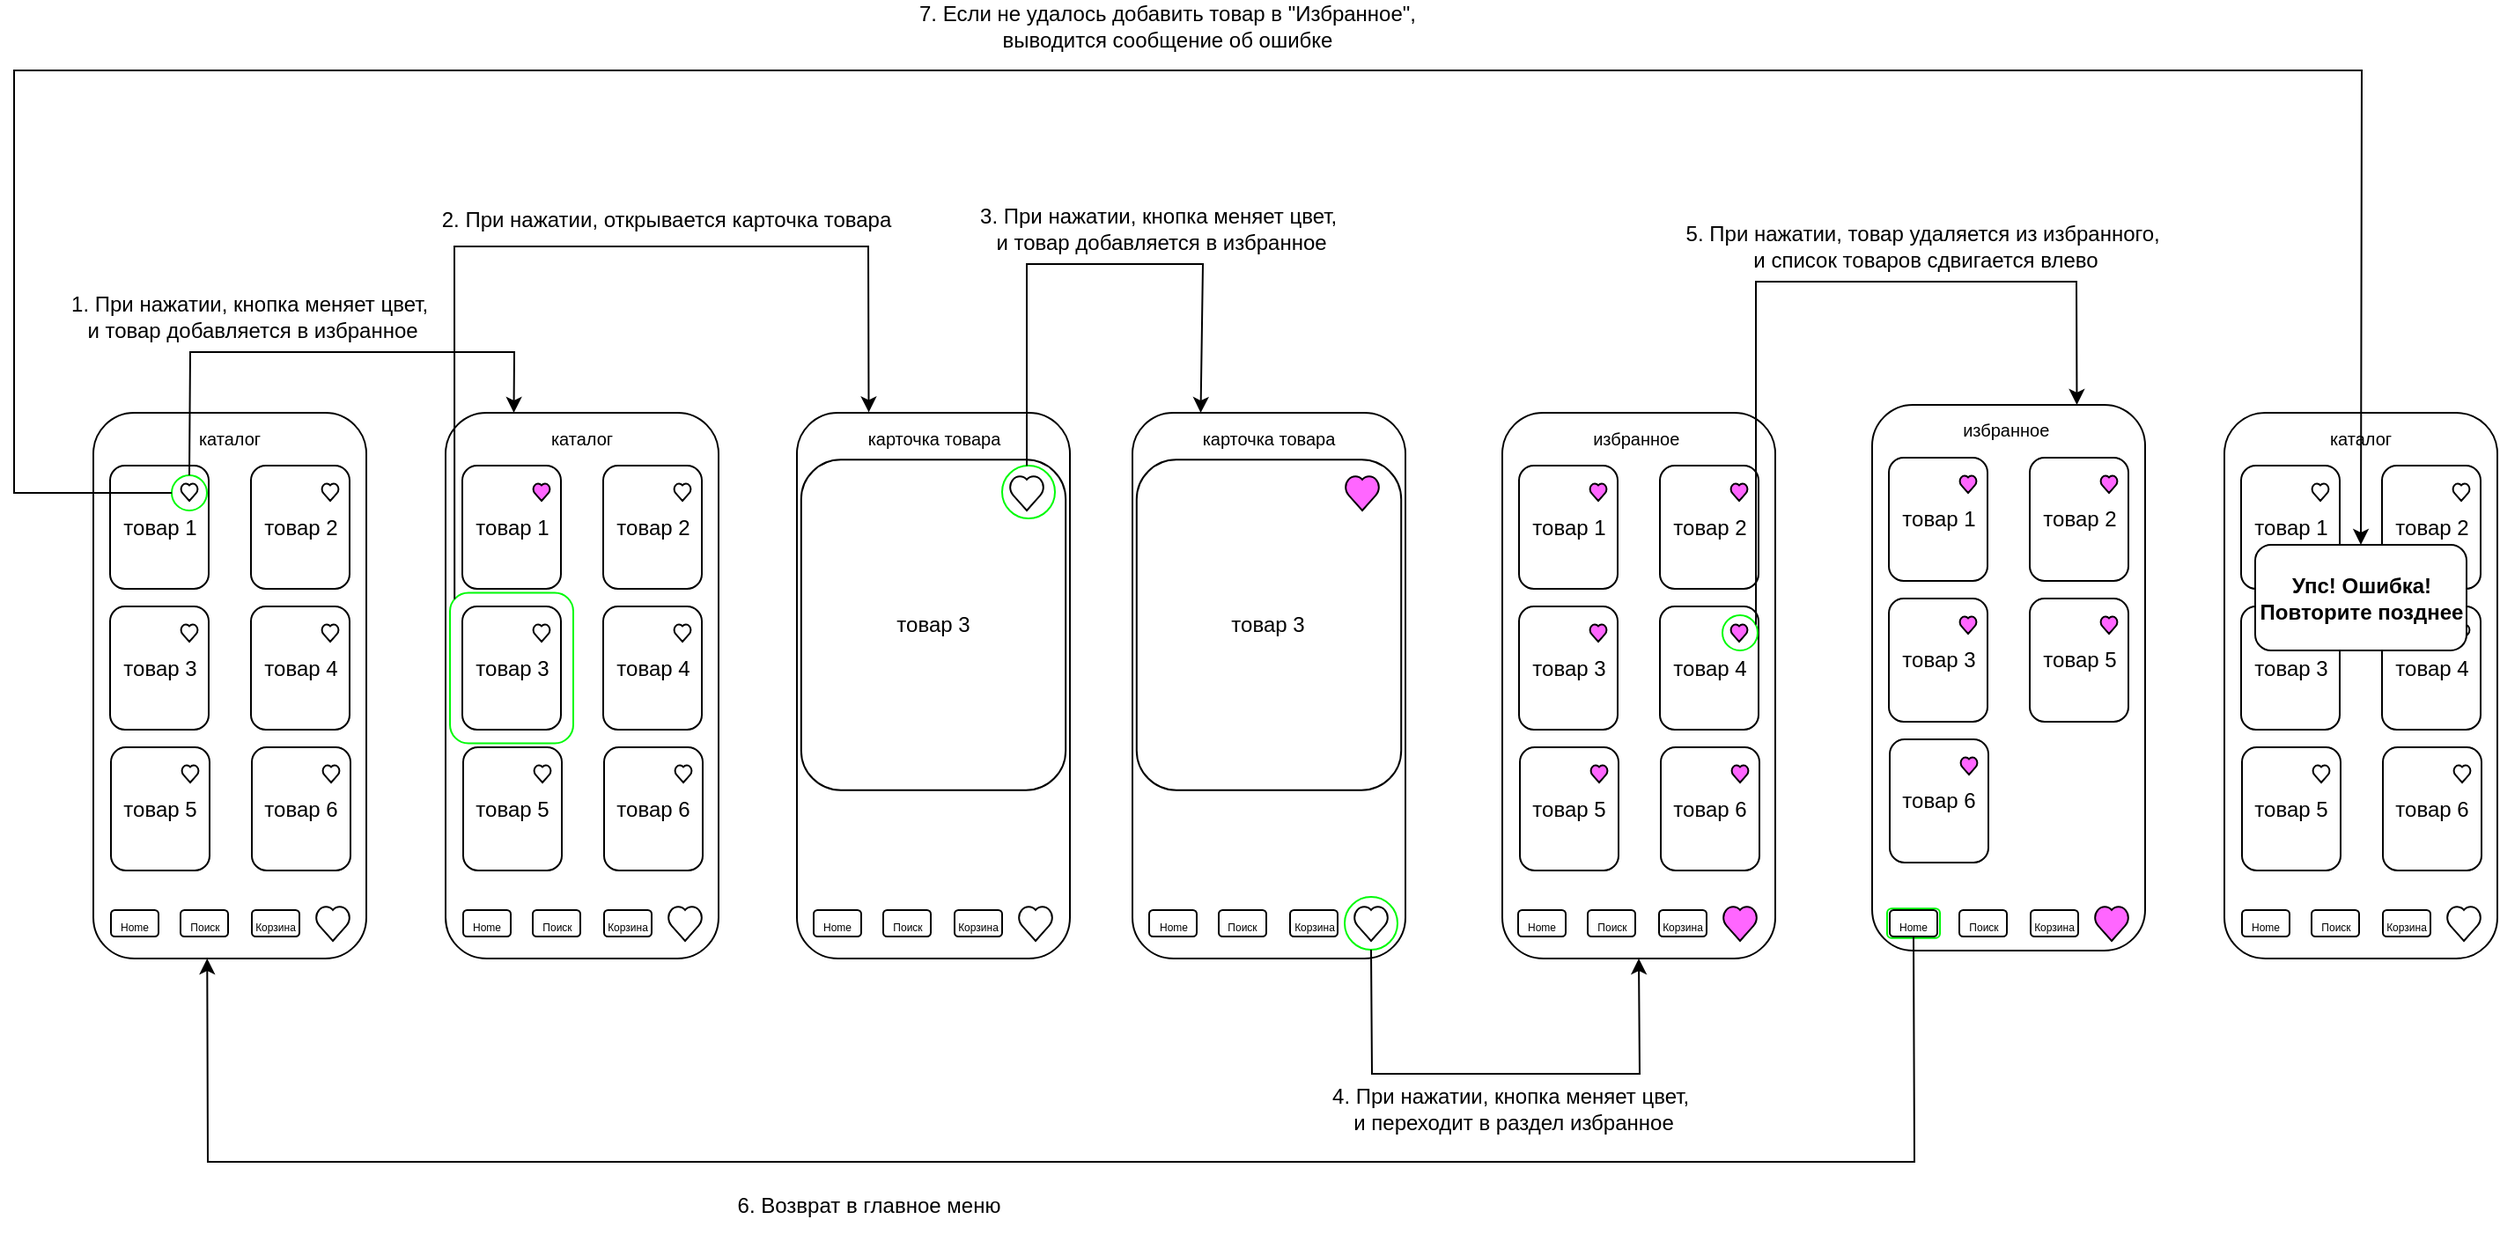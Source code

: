 <mxfile version="24.8.3">
  <diagram id="9sQmnJu0lc5YC46oBtRC" name="bsa21_2">
    <mxGraphModel dx="1655" dy="905" grid="1" gridSize="10" guides="1" tooltips="1" connect="1" arrows="1" fold="1" page="1" pageScale="1" pageWidth="1654" pageHeight="1169" math="0" shadow="0">
      <root>
        <mxCell id="0" />
        <mxCell id="1" parent="0" />
        <mxCell id="m1XFAZKYXhFZ4w68f1Fo-2" value="&lt;font style=&quot;font-size: 10px;&quot;&gt;каталог&lt;/font&gt;" style="rounded=1;whiteSpace=wrap;html=1;verticalAlign=top;" parent="1" vertex="1">
          <mxGeometry x="85" y="364.5" width="155" height="310" as="geometry" />
        </mxCell>
        <mxCell id="snO9IdEiVwamC3HxAGcw-32" value="товар 1" style="rounded=1;whiteSpace=wrap;html=1;" parent="1" vertex="1">
          <mxGeometry x="94.5" y="394.5" width="56" height="70" as="geometry" />
        </mxCell>
        <mxCell id="tuDCf-i1AgGtZpwe7FlV-100" value="" style="ellipse;whiteSpace=wrap;html=1;aspect=fixed;strokeWidth=1;strokeColor=#00FA08;" parent="1" vertex="1">
          <mxGeometry x="129.5" y="400" width="20" height="20" as="geometry" />
        </mxCell>
        <mxCell id="snO9IdEiVwamC3HxAGcw-91" value="&lt;span style=&quot;font-size: 10px;&quot;&gt;избранное&amp;nbsp;&lt;/span&gt;" style="rounded=1;whiteSpace=wrap;html=1;verticalAlign=top;" parent="1" vertex="1">
          <mxGeometry x="1095" y="360" width="155" height="310" as="geometry" />
        </mxCell>
        <mxCell id="tuDCf-i1AgGtZpwe7FlV-94" value="" style="rounded=1;whiteSpace=wrap;html=1;strokeColor=#00FA08;" parent="1" vertex="1">
          <mxGeometry x="1103.5" y="646.13" width="30" height="16.75" as="geometry" />
        </mxCell>
        <mxCell id="tuDCf-i1AgGtZpwe7FlV-66" value="&lt;span style=&quot;font-size: 10px;&quot;&gt;карточка товара&lt;/span&gt;" style="rounded=1;whiteSpace=wrap;html=1;verticalAlign=top;" parent="1" vertex="1">
          <mxGeometry x="675" y="364.5" width="155" height="310" as="geometry" />
        </mxCell>
        <mxCell id="tuDCf-i1AgGtZpwe7FlV-82" value="" style="ellipse;whiteSpace=wrap;html=1;aspect=fixed;strokeWidth=1;strokeColor=#00FA08;" parent="1" vertex="1">
          <mxGeometry x="795.5" y="639.5" width="30" height="30" as="geometry" />
        </mxCell>
        <mxCell id="tuDCf-i1AgGtZpwe7FlV-35" value="&lt;span style=&quot;font-size: 10px;&quot;&gt;карточка товара&lt;/span&gt;" style="rounded=1;whiteSpace=wrap;html=1;verticalAlign=top;" parent="1" vertex="1">
          <mxGeometry x="484.5" y="364.5" width="155" height="310" as="geometry" />
        </mxCell>
        <mxCell id="tuDCf-i1AgGtZpwe7FlV-64" value="товар 3" style="rounded=1;whiteSpace=wrap;html=1;" parent="1" vertex="1">
          <mxGeometry x="486.9" y="391.13" width="150.2" height="187.75" as="geometry" />
        </mxCell>
        <mxCell id="tuDCf-i1AgGtZpwe7FlV-81" value="" style="ellipse;whiteSpace=wrap;html=1;aspect=fixed;strokeWidth=1;strokeColor=#00FA08;" parent="1" vertex="1">
          <mxGeometry x="601" y="394.5" width="30" height="30" as="geometry" />
        </mxCell>
        <mxCell id="snO9IdEiVwamC3HxAGcw-37" value="&lt;font style=&quot;font-size: 10px;&quot;&gt;каталог&lt;/font&gt;" style="rounded=1;whiteSpace=wrap;html=1;verticalAlign=top;" parent="1" vertex="1">
          <mxGeometry x="285" y="364.5" width="155" height="310" as="geometry" />
        </mxCell>
        <mxCell id="tuDCf-i1AgGtZpwe7FlV-63" value="" style="rounded=1;whiteSpace=wrap;html=1;strokeColor=#00fa08;" parent="1" vertex="1">
          <mxGeometry x="287.5" y="466.75" width="70" height="85.5" as="geometry" />
        </mxCell>
        <mxCell id="snO9IdEiVwamC3HxAGcw-59" value="&lt;span style=&quot;font-size: 10px;&quot;&gt;избранное&amp;nbsp;&lt;/span&gt;" style="rounded=1;whiteSpace=wrap;html=1;verticalAlign=top;" parent="1" vertex="1">
          <mxGeometry x="885" y="364.5" width="155" height="310" as="geometry" />
        </mxCell>
        <mxCell id="snO9IdEiVwamC3HxAGcw-60" value="товар 4" style="rounded=1;whiteSpace=wrap;html=1;" parent="1" vertex="1">
          <mxGeometry x="974.5" y="474.5" width="56" height="70" as="geometry" />
        </mxCell>
        <mxCell id="snO9IdEiVwamC3HxAGcw-108" value="" style="ellipse;whiteSpace=wrap;html=1;aspect=fixed;strokeWidth=1;strokeColor=#00FA08;" parent="1" vertex="1">
          <mxGeometry x="1010" y="479.5" width="20" height="20" as="geometry" />
        </mxCell>
        <mxCell id="snO9IdEiVwamC3HxAGcw-29" value="товар 4" style="rounded=1;whiteSpace=wrap;html=1;" parent="1" vertex="1">
          <mxGeometry x="174.5" y="474.5" width="56" height="70" as="geometry" />
        </mxCell>
        <mxCell id="snO9IdEiVwamC3HxAGcw-18" value="" style="verticalLabelPosition=bottom;verticalAlign=top;html=1;shape=mxgraph.basic.heart" parent="1" vertex="1">
          <mxGeometry x="211" y="644.5" width="20" height="20" as="geometry" />
        </mxCell>
        <mxCell id="snO9IdEiVwamC3HxAGcw-24" value="товар 5" style="rounded=1;whiteSpace=wrap;html=1;" parent="1" vertex="1">
          <mxGeometry x="95" y="554.5" width="56" height="70" as="geometry" />
        </mxCell>
        <mxCell id="snO9IdEiVwamC3HxAGcw-25" value="товар 6" style="rounded=1;whiteSpace=wrap;html=1;" parent="1" vertex="1">
          <mxGeometry x="175" y="554.5" width="56" height="70" as="geometry" />
        </mxCell>
        <mxCell id="snO9IdEiVwamC3HxAGcw-26" value="" style="verticalLabelPosition=bottom;verticalAlign=top;html=1;shape=mxgraph.basic.heart" parent="1" vertex="1">
          <mxGeometry x="215" y="564.5" width="10" height="10" as="geometry" />
        </mxCell>
        <mxCell id="snO9IdEiVwamC3HxAGcw-27" value="" style="verticalLabelPosition=bottom;verticalAlign=top;html=1;shape=mxgraph.basic.heart" parent="1" vertex="1">
          <mxGeometry x="135" y="564.5" width="10" height="10" as="geometry" />
        </mxCell>
        <mxCell id="snO9IdEiVwamC3HxAGcw-28" value="товар 3" style="rounded=1;whiteSpace=wrap;html=1;" parent="1" vertex="1">
          <mxGeometry x="94.5" y="474.5" width="56" height="70" as="geometry" />
        </mxCell>
        <mxCell id="snO9IdEiVwamC3HxAGcw-30" value="" style="verticalLabelPosition=bottom;verticalAlign=top;html=1;shape=mxgraph.basic.heart" parent="1" vertex="1">
          <mxGeometry x="214.5" y="484.5" width="10" height="10" as="geometry" />
        </mxCell>
        <mxCell id="snO9IdEiVwamC3HxAGcw-31" value="" style="verticalLabelPosition=bottom;verticalAlign=top;html=1;shape=mxgraph.basic.heart" parent="1" vertex="1">
          <mxGeometry x="134.5" y="484.5" width="10" height="10" as="geometry" />
        </mxCell>
        <mxCell id="snO9IdEiVwamC3HxAGcw-33" value="товар 2" style="rounded=1;whiteSpace=wrap;html=1;" parent="1" vertex="1">
          <mxGeometry x="174.5" y="394.5" width="56" height="70" as="geometry" />
        </mxCell>
        <mxCell id="snO9IdEiVwamC3HxAGcw-34" value="" style="verticalLabelPosition=bottom;verticalAlign=top;html=1;shape=mxgraph.basic.heart" parent="1" vertex="1">
          <mxGeometry x="214.5" y="404.5" width="10" height="10" as="geometry" />
        </mxCell>
        <mxCell id="snO9IdEiVwamC3HxAGcw-35" value="" style="verticalLabelPosition=bottom;verticalAlign=top;html=1;shape=mxgraph.basic.heart" parent="1" vertex="1">
          <mxGeometry x="134.5" y="404.5" width="10" height="10" as="geometry" />
        </mxCell>
        <mxCell id="snO9IdEiVwamC3HxAGcw-38" value="" style="verticalLabelPosition=bottom;verticalAlign=top;html=1;shape=mxgraph.basic.heart" parent="1" vertex="1">
          <mxGeometry x="605" y="400" width="20" height="20" as="geometry" />
        </mxCell>
        <mxCell id="snO9IdEiVwamC3HxAGcw-39" value="товар 5" style="rounded=1;whiteSpace=wrap;html=1;" parent="1" vertex="1">
          <mxGeometry x="295" y="554.5" width="56" height="70" as="geometry" />
        </mxCell>
        <mxCell id="snO9IdEiVwamC3HxAGcw-40" value="товар 6" style="rounded=1;whiteSpace=wrap;html=1;" parent="1" vertex="1">
          <mxGeometry x="375" y="554.5" width="56" height="70" as="geometry" />
        </mxCell>
        <mxCell id="snO9IdEiVwamC3HxAGcw-41" value="" style="verticalLabelPosition=bottom;verticalAlign=top;html=1;shape=mxgraph.basic.heart" parent="1" vertex="1">
          <mxGeometry x="415" y="564.5" width="10" height="10" as="geometry" />
        </mxCell>
        <mxCell id="snO9IdEiVwamC3HxAGcw-42" value="" style="verticalLabelPosition=bottom;verticalAlign=top;html=1;shape=mxgraph.basic.heart" parent="1" vertex="1">
          <mxGeometry x="335" y="564.5" width="10" height="10" as="geometry" />
        </mxCell>
        <mxCell id="snO9IdEiVwamC3HxAGcw-43" value="товар 3" style="rounded=1;whiteSpace=wrap;html=1;" parent="1" vertex="1">
          <mxGeometry x="294.5" y="474.5" width="56" height="70" as="geometry" />
        </mxCell>
        <mxCell id="snO9IdEiVwamC3HxAGcw-44" value="товар 4" style="rounded=1;whiteSpace=wrap;html=1;" parent="1" vertex="1">
          <mxGeometry x="374.5" y="474.5" width="56" height="70" as="geometry" />
        </mxCell>
        <mxCell id="snO9IdEiVwamC3HxAGcw-45" value="" style="verticalLabelPosition=bottom;verticalAlign=top;html=1;shape=mxgraph.basic.heart;strokeColor=#000000;fillColor=#FFFFFF;" parent="1" vertex="1">
          <mxGeometry x="414.5" y="484.5" width="10" height="10" as="geometry" />
        </mxCell>
        <mxCell id="snO9IdEiVwamC3HxAGcw-46" value="" style="verticalLabelPosition=bottom;verticalAlign=top;html=1;shape=mxgraph.basic.heart" parent="1" vertex="1">
          <mxGeometry x="334.5" y="484.5" width="10" height="10" as="geometry" />
        </mxCell>
        <mxCell id="snO9IdEiVwamC3HxAGcw-47" value="товар 1" style="rounded=1;whiteSpace=wrap;html=1;" parent="1" vertex="1">
          <mxGeometry x="294.5" y="394.5" width="56" height="70" as="geometry" />
        </mxCell>
        <mxCell id="snO9IdEiVwamC3HxAGcw-48" value="товар 2" style="rounded=1;whiteSpace=wrap;html=1;" parent="1" vertex="1">
          <mxGeometry x="374.5" y="394.5" width="56" height="70" as="geometry" />
        </mxCell>
        <mxCell id="snO9IdEiVwamC3HxAGcw-49" value="" style="verticalLabelPosition=bottom;verticalAlign=top;html=1;shape=mxgraph.basic.heart" parent="1" vertex="1">
          <mxGeometry x="414.5" y="404.5" width="10" height="10" as="geometry" />
        </mxCell>
        <mxCell id="snO9IdEiVwamC3HxAGcw-50" value="" style="verticalLabelPosition=bottom;verticalAlign=top;html=1;shape=mxgraph.basic.heart;fillColor=#FF66FF;" parent="1" vertex="1">
          <mxGeometry x="334.5" y="404.5" width="10" height="10" as="geometry" />
        </mxCell>
        <mxCell id="snO9IdEiVwamC3HxAGcw-63" value="товар 5" style="rounded=1;whiteSpace=wrap;html=1;" parent="1" vertex="1">
          <mxGeometry x="895" y="554.5" width="56" height="70" as="geometry" />
        </mxCell>
        <mxCell id="snO9IdEiVwamC3HxAGcw-64" value="товар 6" style="rounded=1;whiteSpace=wrap;html=1;" parent="1" vertex="1">
          <mxGeometry x="975" y="554.5" width="56" height="70" as="geometry" />
        </mxCell>
        <mxCell id="snO9IdEiVwamC3HxAGcw-65" value="" style="verticalLabelPosition=bottom;verticalAlign=top;html=1;shape=mxgraph.basic.heart;fillColor=#FF66FF;" parent="1" vertex="1">
          <mxGeometry x="1015" y="564.5" width="10" height="10" as="geometry" />
        </mxCell>
        <mxCell id="snO9IdEiVwamC3HxAGcw-66" value="" style="verticalLabelPosition=bottom;verticalAlign=top;html=1;shape=mxgraph.basic.heart;fillColor=#FF66FF;" parent="1" vertex="1">
          <mxGeometry x="935" y="564.5" width="10" height="10" as="geometry" />
        </mxCell>
        <mxCell id="snO9IdEiVwamC3HxAGcw-67" value="товар 3" style="rounded=1;whiteSpace=wrap;html=1;" parent="1" vertex="1">
          <mxGeometry x="894.5" y="474.5" width="56" height="70" as="geometry" />
        </mxCell>
        <mxCell id="snO9IdEiVwamC3HxAGcw-68" value="" style="verticalLabelPosition=bottom;verticalAlign=top;html=1;shape=mxgraph.basic.heart;fillColor=#FF66FF;" parent="1" vertex="1">
          <mxGeometry x="1014.5" y="484.5" width="10" height="10" as="geometry" />
        </mxCell>
        <mxCell id="snO9IdEiVwamC3HxAGcw-69" value="" style="verticalLabelPosition=bottom;verticalAlign=top;html=1;shape=mxgraph.basic.heart;strokeColor=#000000;fillColor=#FF66FF;" parent="1" vertex="1">
          <mxGeometry x="934.5" y="484.5" width="10" height="10" as="geometry" />
        </mxCell>
        <mxCell id="snO9IdEiVwamC3HxAGcw-70" value="товар 1" style="rounded=1;whiteSpace=wrap;html=1;" parent="1" vertex="1">
          <mxGeometry x="894.5" y="394.5" width="56" height="70" as="geometry" />
        </mxCell>
        <mxCell id="snO9IdEiVwamC3HxAGcw-71" value="товар 2" style="rounded=1;whiteSpace=wrap;html=1;" parent="1" vertex="1">
          <mxGeometry x="974.5" y="394.5" width="56" height="70" as="geometry" />
        </mxCell>
        <mxCell id="snO9IdEiVwamC3HxAGcw-72" value="" style="verticalLabelPosition=bottom;verticalAlign=top;html=1;shape=mxgraph.basic.heart;fillColor=#FF66FF;" parent="1" vertex="1">
          <mxGeometry x="1014.5" y="404.5" width="10" height="10" as="geometry" />
        </mxCell>
        <mxCell id="snO9IdEiVwamC3HxAGcw-73" value="" style="verticalLabelPosition=bottom;verticalAlign=top;html=1;shape=mxgraph.basic.heart;fillColor=#FF66FF;" parent="1" vertex="1">
          <mxGeometry x="934.5" y="404.5" width="10" height="10" as="geometry" />
        </mxCell>
        <mxCell id="snO9IdEiVwamC3HxAGcw-92" value="товар 5" style="rounded=1;whiteSpace=wrap;html=1;" parent="1" vertex="1">
          <mxGeometry x="1184.5" y="470" width="56" height="70" as="geometry" />
        </mxCell>
        <mxCell id="snO9IdEiVwamC3HxAGcw-95" value="товар 6" style="rounded=1;whiteSpace=wrap;html=1;" parent="1" vertex="1">
          <mxGeometry x="1105" y="550" width="56" height="70" as="geometry" />
        </mxCell>
        <mxCell id="snO9IdEiVwamC3HxAGcw-98" value="" style="verticalLabelPosition=bottom;verticalAlign=top;html=1;shape=mxgraph.basic.heart;fillColor=#FF66FF;" parent="1" vertex="1">
          <mxGeometry x="1145" y="560" width="10" height="10" as="geometry" />
        </mxCell>
        <mxCell id="snO9IdEiVwamC3HxAGcw-99" value="товар 3" style="rounded=1;whiteSpace=wrap;html=1;" parent="1" vertex="1">
          <mxGeometry x="1104.5" y="470" width="56" height="70" as="geometry" />
        </mxCell>
        <mxCell id="snO9IdEiVwamC3HxAGcw-100" value="" style="verticalLabelPosition=bottom;verticalAlign=top;html=1;shape=mxgraph.basic.heart;fillColor=#FF66FF;" parent="1" vertex="1">
          <mxGeometry x="1224.5" y="480" width="10" height="10" as="geometry" />
        </mxCell>
        <mxCell id="snO9IdEiVwamC3HxAGcw-101" value="" style="verticalLabelPosition=bottom;verticalAlign=top;html=1;shape=mxgraph.basic.heart;fillColor=#FF66FF;" parent="1" vertex="1">
          <mxGeometry x="1144.5" y="480" width="10" height="10" as="geometry" />
        </mxCell>
        <mxCell id="snO9IdEiVwamC3HxAGcw-102" value="товар 1" style="rounded=1;whiteSpace=wrap;html=1;" parent="1" vertex="1">
          <mxGeometry x="1104.5" y="390" width="56" height="70" as="geometry" />
        </mxCell>
        <mxCell id="snO9IdEiVwamC3HxAGcw-103" value="товар 2" style="rounded=1;whiteSpace=wrap;html=1;" parent="1" vertex="1">
          <mxGeometry x="1184.5" y="390" width="56" height="70" as="geometry" />
        </mxCell>
        <mxCell id="snO9IdEiVwamC3HxAGcw-104" value="" style="verticalLabelPosition=bottom;verticalAlign=top;html=1;shape=mxgraph.basic.heart;fillColor=#FF66FF;" parent="1" vertex="1">
          <mxGeometry x="1224.5" y="400" width="10" height="10" as="geometry" />
        </mxCell>
        <mxCell id="snO9IdEiVwamC3HxAGcw-105" value="" style="verticalLabelPosition=bottom;verticalAlign=top;html=1;shape=mxgraph.basic.heart;fillColor=#FF66FF;" parent="1" vertex="1">
          <mxGeometry x="1144.5" y="400" width="10" height="10" as="geometry" />
        </mxCell>
        <mxCell id="tuDCf-i1AgGtZpwe7FlV-1" value="&lt;span style=&quot;font-size: 6px;&quot;&gt;Корзина&lt;/span&gt;" style="rounded=1;whiteSpace=wrap;html=1;verticalAlign=middle;" parent="1" vertex="1">
          <mxGeometry x="175" y="647" width="27" height="15" as="geometry" />
        </mxCell>
        <mxCell id="tuDCf-i1AgGtZpwe7FlV-5" value="&lt;span style=&quot;font-size: 6px;&quot;&gt;Поиск&lt;/span&gt;" style="rounded=1;whiteSpace=wrap;html=1;verticalAlign=middle;" parent="1" vertex="1">
          <mxGeometry x="134.5" y="647" width="27" height="15" as="geometry" />
        </mxCell>
        <mxCell id="tuDCf-i1AgGtZpwe7FlV-6" value="&lt;span style=&quot;font-size: 6px;&quot;&gt;Home&lt;/span&gt;" style="rounded=1;whiteSpace=wrap;html=1;verticalAlign=middle;" parent="1" vertex="1">
          <mxGeometry x="95" y="647" width="27" height="15" as="geometry" />
        </mxCell>
        <mxCell id="tuDCf-i1AgGtZpwe7FlV-67" value="товар 3" style="rounded=1;whiteSpace=wrap;html=1;" parent="1" vertex="1">
          <mxGeometry x="677.4" y="391.13" width="150.2" height="187.75" as="geometry" />
        </mxCell>
        <mxCell id="tuDCf-i1AgGtZpwe7FlV-68" value="" style="verticalLabelPosition=bottom;verticalAlign=top;html=1;shape=mxgraph.basic.heart;fillColor=#FF66FF;" parent="1" vertex="1">
          <mxGeometry x="795.5" y="400" width="20" height="20" as="geometry" />
        </mxCell>
        <mxCell id="tuDCf-i1AgGtZpwe7FlV-69" value="" style="verticalLabelPosition=bottom;verticalAlign=top;html=1;shape=mxgraph.basic.heart" parent="1" vertex="1">
          <mxGeometry x="411" y="644.5" width="20" height="20" as="geometry" />
        </mxCell>
        <mxCell id="tuDCf-i1AgGtZpwe7FlV-70" value="&lt;span style=&quot;font-size: 6px;&quot;&gt;Корзина&lt;/span&gt;" style="rounded=1;whiteSpace=wrap;html=1;verticalAlign=middle;" parent="1" vertex="1">
          <mxGeometry x="375" y="647" width="27" height="15" as="geometry" />
        </mxCell>
        <mxCell id="tuDCf-i1AgGtZpwe7FlV-71" value="&lt;span style=&quot;font-size: 6px;&quot;&gt;Поиск&lt;/span&gt;" style="rounded=1;whiteSpace=wrap;html=1;verticalAlign=middle;" parent="1" vertex="1">
          <mxGeometry x="334.5" y="647" width="27" height="15" as="geometry" />
        </mxCell>
        <mxCell id="tuDCf-i1AgGtZpwe7FlV-72" value="&lt;span style=&quot;font-size: 6px;&quot;&gt;Home&lt;/span&gt;" style="rounded=1;whiteSpace=wrap;html=1;verticalAlign=middle;" parent="1" vertex="1">
          <mxGeometry x="295" y="647" width="27" height="15" as="geometry" />
        </mxCell>
        <mxCell id="tuDCf-i1AgGtZpwe7FlV-73" value="" style="verticalLabelPosition=bottom;verticalAlign=top;html=1;shape=mxgraph.basic.heart" parent="1" vertex="1">
          <mxGeometry x="610" y="644.5" width="20" height="20" as="geometry" />
        </mxCell>
        <mxCell id="tuDCf-i1AgGtZpwe7FlV-74" value="&lt;span style=&quot;font-size: 6px;&quot;&gt;Корзина&lt;/span&gt;" style="rounded=1;whiteSpace=wrap;html=1;verticalAlign=middle;" parent="1" vertex="1">
          <mxGeometry x="574" y="647" width="27" height="15" as="geometry" />
        </mxCell>
        <mxCell id="tuDCf-i1AgGtZpwe7FlV-75" value="&lt;span style=&quot;font-size: 6px;&quot;&gt;Поиск&lt;/span&gt;" style="rounded=1;whiteSpace=wrap;html=1;verticalAlign=middle;" parent="1" vertex="1">
          <mxGeometry x="533.5" y="647" width="27" height="15" as="geometry" />
        </mxCell>
        <mxCell id="tuDCf-i1AgGtZpwe7FlV-76" value="&lt;span style=&quot;font-size: 6px;&quot;&gt;Home&lt;/span&gt;" style="rounded=1;whiteSpace=wrap;html=1;verticalAlign=middle;" parent="1" vertex="1">
          <mxGeometry x="494" y="647" width="27" height="15" as="geometry" />
        </mxCell>
        <mxCell id="tuDCf-i1AgGtZpwe7FlV-77" value="" style="verticalLabelPosition=bottom;verticalAlign=top;html=1;shape=mxgraph.basic.heart" parent="1" vertex="1">
          <mxGeometry x="800.5" y="644.5" width="20" height="20" as="geometry" />
        </mxCell>
        <mxCell id="tuDCf-i1AgGtZpwe7FlV-78" value="&lt;span style=&quot;font-size: 6px;&quot;&gt;Корзина&lt;/span&gt;" style="rounded=1;whiteSpace=wrap;html=1;verticalAlign=middle;" parent="1" vertex="1">
          <mxGeometry x="764.5" y="647" width="27" height="15" as="geometry" />
        </mxCell>
        <mxCell id="tuDCf-i1AgGtZpwe7FlV-79" value="&lt;span style=&quot;font-size: 6px;&quot;&gt;Поиск&lt;/span&gt;" style="rounded=1;whiteSpace=wrap;html=1;verticalAlign=middle;" parent="1" vertex="1">
          <mxGeometry x="724" y="647" width="27" height="15" as="geometry" />
        </mxCell>
        <mxCell id="tuDCf-i1AgGtZpwe7FlV-80" value="&lt;span style=&quot;font-size: 6px;&quot;&gt;Home&lt;/span&gt;" style="rounded=1;whiteSpace=wrap;html=1;verticalAlign=middle;" parent="1" vertex="1">
          <mxGeometry x="684.5" y="647" width="27" height="15" as="geometry" />
        </mxCell>
        <mxCell id="tuDCf-i1AgGtZpwe7FlV-83" value="" style="verticalLabelPosition=bottom;verticalAlign=top;html=1;shape=mxgraph.basic.heart;fillColor=#FF66FF;" parent="1" vertex="1">
          <mxGeometry x="1010" y="644.5" width="20" height="20" as="geometry" />
        </mxCell>
        <mxCell id="tuDCf-i1AgGtZpwe7FlV-84" value="&lt;span style=&quot;font-size: 6px;&quot;&gt;Корзина&lt;/span&gt;" style="rounded=1;whiteSpace=wrap;html=1;verticalAlign=middle;" parent="1" vertex="1">
          <mxGeometry x="974" y="647" width="27" height="15" as="geometry" />
        </mxCell>
        <mxCell id="tuDCf-i1AgGtZpwe7FlV-85" value="&lt;span style=&quot;font-size: 6px;&quot;&gt;Поиск&lt;/span&gt;" style="rounded=1;whiteSpace=wrap;html=1;verticalAlign=middle;" parent="1" vertex="1">
          <mxGeometry x="933.5" y="647" width="27" height="15" as="geometry" />
        </mxCell>
        <mxCell id="tuDCf-i1AgGtZpwe7FlV-86" value="&lt;span style=&quot;font-size: 6px;&quot;&gt;Home&lt;/span&gt;" style="rounded=1;whiteSpace=wrap;html=1;verticalAlign=middle;" parent="1" vertex="1">
          <mxGeometry x="894" y="647" width="27" height="15" as="geometry" />
        </mxCell>
        <mxCell id="tuDCf-i1AgGtZpwe7FlV-87" value="" style="verticalLabelPosition=bottom;verticalAlign=top;html=1;shape=mxgraph.basic.heart;fillColor=#FF66FF;" parent="1" vertex="1">
          <mxGeometry x="1221" y="644.5" width="20" height="20" as="geometry" />
        </mxCell>
        <mxCell id="tuDCf-i1AgGtZpwe7FlV-88" value="&lt;span style=&quot;font-size: 6px;&quot;&gt;Корзина&lt;/span&gt;" style="rounded=1;whiteSpace=wrap;html=1;verticalAlign=middle;" parent="1" vertex="1">
          <mxGeometry x="1185" y="647" width="27" height="15" as="geometry" />
        </mxCell>
        <mxCell id="tuDCf-i1AgGtZpwe7FlV-89" value="&lt;span style=&quot;font-size: 6px;&quot;&gt;Поиск&lt;/span&gt;" style="rounded=1;whiteSpace=wrap;html=1;verticalAlign=middle;" parent="1" vertex="1">
          <mxGeometry x="1144.5" y="647" width="27" height="15" as="geometry" />
        </mxCell>
        <mxCell id="tuDCf-i1AgGtZpwe7FlV-90" value="&lt;span style=&quot;font-size: 6px;&quot;&gt;Home&lt;/span&gt;" style="rounded=1;whiteSpace=wrap;html=1;verticalAlign=middle;" parent="1" vertex="1">
          <mxGeometry x="1105" y="647" width="27" height="15" as="geometry" />
        </mxCell>
        <mxCell id="tuDCf-i1AgGtZpwe7FlV-91" value="" style="endArrow=classic;html=1;rounded=0;exitX=0.037;exitY=0.042;exitDx=0;exitDy=0;exitPerimeter=0;entryX=0.263;entryY=-0.001;entryDx=0;entryDy=0;entryPerimeter=0;" parent="1" source="tuDCf-i1AgGtZpwe7FlV-63" target="tuDCf-i1AgGtZpwe7FlV-35" edge="1">
          <mxGeometry width="50" height="50" relative="1" as="geometry">
            <mxPoint x="294" y="470" as="sourcePoint" />
            <mxPoint x="615" y="270" as="targetPoint" />
            <Array as="points">
              <mxPoint x="290" y="270" />
              <mxPoint x="525" y="270" />
            </Array>
          </mxGeometry>
        </mxCell>
        <mxCell id="tuDCf-i1AgGtZpwe7FlV-92" value="" style="endArrow=classic;html=1;rounded=0;exitX=0.467;exitY=0.003;exitDx=0;exitDy=0;exitPerimeter=0;entryX=0.25;entryY=0;entryDx=0;entryDy=0;" parent="1" source="tuDCf-i1AgGtZpwe7FlV-81" target="tuDCf-i1AgGtZpwe7FlV-66" edge="1">
          <mxGeometry width="50" height="50" relative="1" as="geometry">
            <mxPoint x="615" y="394.5" as="sourcePoint" />
            <mxPoint x="615" y="270" as="targetPoint" />
            <Array as="points">
              <mxPoint x="615" y="280" />
              <mxPoint x="715" y="280" />
            </Array>
          </mxGeometry>
        </mxCell>
        <mxCell id="tuDCf-i1AgGtZpwe7FlV-93" value="" style="endArrow=classic;html=1;rounded=0;exitX=0.5;exitY=1;exitDx=0;exitDy=0;entryX=0.5;entryY=1;entryDx=0;entryDy=0;" parent="1" source="tuDCf-i1AgGtZpwe7FlV-82" target="snO9IdEiVwamC3HxAGcw-59" edge="1">
          <mxGeometry width="50" height="50" relative="1" as="geometry">
            <mxPoint x="800.5" y="790" as="sourcePoint" />
            <mxPoint x="975" y="740" as="targetPoint" />
            <Array as="points">
              <mxPoint x="811" y="740" />
              <mxPoint x="963" y="740" />
            </Array>
          </mxGeometry>
        </mxCell>
        <mxCell id="tuDCf-i1AgGtZpwe7FlV-99" value="&lt;font style=&quot;font-size: 12px;&quot;&gt;6. Возврат в главное меню&lt;/font&gt;" style="text;html=1;align=center;verticalAlign=middle;resizable=0;points=[];autosize=1;strokeColor=none;fillColor=none;" parent="1" vertex="1">
          <mxGeometry x="440" y="800" width="170" height="30" as="geometry" />
        </mxCell>
        <mxCell id="tuDCf-i1AgGtZpwe7FlV-102" value="" style="endArrow=classic;html=1;rounded=0;exitX=0.5;exitY=0;exitDx=0;exitDy=0;entryX=0.25;entryY=0;entryDx=0;entryDy=0;" parent="1" source="tuDCf-i1AgGtZpwe7FlV-100" target="snO9IdEiVwamC3HxAGcw-37" edge="1">
          <mxGeometry width="50" height="50" relative="1" as="geometry">
            <mxPoint x="124.5" y="330" as="sourcePoint" />
            <mxPoint x="174.5" y="280" as="targetPoint" />
            <Array as="points">
              <mxPoint x="140" y="330" />
              <mxPoint x="324" y="330" />
            </Array>
          </mxGeometry>
        </mxCell>
        <mxCell id="tuDCf-i1AgGtZpwe7FlV-103" value="&lt;div&gt;1. При нажатии, кнопка меняет цвет,&amp;nbsp;&lt;/div&gt;&lt;div&gt;и товар добавляется в избранное&lt;/div&gt;" style="text;html=1;align=center;verticalAlign=middle;resizable=0;points=[];autosize=1;strokeColor=none;fillColor=none;" parent="1" vertex="1">
          <mxGeometry x="60" y="290" width="230" height="40" as="geometry" />
        </mxCell>
        <mxCell id="tuDCf-i1AgGtZpwe7FlV-104" value="2. При нажатии, открывается карточка товара" style="text;html=1;align=center;verticalAlign=middle;resizable=0;points=[];autosize=1;strokeColor=none;fillColor=none;" parent="1" vertex="1">
          <mxGeometry x="270" y="240" width="280" height="30" as="geometry" />
        </mxCell>
        <mxCell id="tuDCf-i1AgGtZpwe7FlV-105" value="&lt;div&gt;3. При нажатии, кнопка меняет цвет,&amp;nbsp;&lt;/div&gt;&lt;div&gt;и товар добавляется в избранное&lt;/div&gt;" style="text;html=1;align=center;verticalAlign=middle;resizable=0;points=[];autosize=1;strokeColor=none;fillColor=none;" parent="1" vertex="1">
          <mxGeometry x="575.5" y="240" width="230" height="40" as="geometry" />
        </mxCell>
        <mxCell id="tuDCf-i1AgGtZpwe7FlV-106" value="&lt;div&gt;4. При нажатии, кнопка меняет цвет,&amp;nbsp;&lt;/div&gt;&lt;div&gt;и переходит в раздел избранное&lt;/div&gt;" style="text;html=1;align=center;verticalAlign=middle;resizable=0;points=[];autosize=1;strokeColor=none;fillColor=none;" parent="1" vertex="1">
          <mxGeometry x="776" y="740" width="230" height="40" as="geometry" />
        </mxCell>
        <mxCell id="tuDCf-i1AgGtZpwe7FlV-108" value="" style="endArrow=classic;html=1;rounded=0;exitX=0.952;exitY=0.267;exitDx=0;exitDy=0;exitPerimeter=0;entryX=0.75;entryY=0;entryDx=0;entryDy=0;" parent="1" source="snO9IdEiVwamC3HxAGcw-108" target="snO9IdEiVwamC3HxAGcw-91" edge="1">
          <mxGeometry width="50" height="50" relative="1" as="geometry">
            <mxPoint x="1030" y="484.5" as="sourcePoint" />
            <mxPoint x="1205" y="290" as="targetPoint" />
            <Array as="points">
              <mxPoint x="1029" y="290" />
              <mxPoint x="1211" y="290" />
            </Array>
          </mxGeometry>
        </mxCell>
        <mxCell id="tuDCf-i1AgGtZpwe7FlV-109" value="&lt;div&gt;5. При нажатии, товар удаляется из избранного,&amp;nbsp;&lt;/div&gt;&lt;div&gt;и список товаров сдвигается влево&lt;/div&gt;" style="text;html=1;align=center;verticalAlign=middle;resizable=0;points=[];autosize=1;strokeColor=none;fillColor=none;" parent="1" vertex="1">
          <mxGeometry x="975" y="250" width="300" height="40" as="geometry" />
        </mxCell>
        <mxCell id="tuDCf-i1AgGtZpwe7FlV-110" value="" style="endArrow=classic;html=1;rounded=0;exitX=0.5;exitY=1;exitDx=0;exitDy=0;entryX=0.417;entryY=1;entryDx=0;entryDy=0;entryPerimeter=0;" parent="1" source="tuDCf-i1AgGtZpwe7FlV-90" target="m1XFAZKYXhFZ4w68f1Fo-2" edge="1">
          <mxGeometry width="50" height="50" relative="1" as="geometry">
            <mxPoint x="1103.5" y="785" as="sourcePoint" />
            <mxPoint x="145" y="680" as="targetPoint" />
            <Array as="points">
              <mxPoint x="1119" y="790" />
              <mxPoint x="150" y="790" />
            </Array>
          </mxGeometry>
        </mxCell>
        <mxCell id="cDb_qLqnMA2C5CUkBkNW-1" value="&lt;font style=&quot;font-size: 10px;&quot;&gt;каталог&lt;/font&gt;" style="rounded=1;whiteSpace=wrap;html=1;verticalAlign=top;" vertex="1" parent="1">
          <mxGeometry x="1295" y="364.5" width="155" height="310" as="geometry" />
        </mxCell>
        <mxCell id="cDb_qLqnMA2C5CUkBkNW-2" value="товар 1" style="rounded=1;whiteSpace=wrap;html=1;" vertex="1" parent="1">
          <mxGeometry x="1304.5" y="394.5" width="56" height="70" as="geometry" />
        </mxCell>
        <mxCell id="cDb_qLqnMA2C5CUkBkNW-4" value="товар 4" style="rounded=1;whiteSpace=wrap;html=1;" vertex="1" parent="1">
          <mxGeometry x="1384.5" y="474.5" width="56" height="70" as="geometry" />
        </mxCell>
        <mxCell id="cDb_qLqnMA2C5CUkBkNW-5" value="" style="verticalLabelPosition=bottom;verticalAlign=top;html=1;shape=mxgraph.basic.heart" vertex="1" parent="1">
          <mxGeometry x="1421" y="644.5" width="20" height="20" as="geometry" />
        </mxCell>
        <mxCell id="cDb_qLqnMA2C5CUkBkNW-6" value="товар 5" style="rounded=1;whiteSpace=wrap;html=1;" vertex="1" parent="1">
          <mxGeometry x="1305" y="554.5" width="56" height="70" as="geometry" />
        </mxCell>
        <mxCell id="cDb_qLqnMA2C5CUkBkNW-7" value="товар 6" style="rounded=1;whiteSpace=wrap;html=1;" vertex="1" parent="1">
          <mxGeometry x="1385" y="554.5" width="56" height="70" as="geometry" />
        </mxCell>
        <mxCell id="cDb_qLqnMA2C5CUkBkNW-8" value="" style="verticalLabelPosition=bottom;verticalAlign=top;html=1;shape=mxgraph.basic.heart" vertex="1" parent="1">
          <mxGeometry x="1425" y="564.5" width="10" height="10" as="geometry" />
        </mxCell>
        <mxCell id="cDb_qLqnMA2C5CUkBkNW-9" value="" style="verticalLabelPosition=bottom;verticalAlign=top;html=1;shape=mxgraph.basic.heart" vertex="1" parent="1">
          <mxGeometry x="1345" y="564.5" width="10" height="10" as="geometry" />
        </mxCell>
        <mxCell id="cDb_qLqnMA2C5CUkBkNW-10" value="товар 3" style="rounded=1;whiteSpace=wrap;html=1;" vertex="1" parent="1">
          <mxGeometry x="1304.5" y="474.5" width="56" height="70" as="geometry" />
        </mxCell>
        <mxCell id="cDb_qLqnMA2C5CUkBkNW-11" value="" style="verticalLabelPosition=bottom;verticalAlign=top;html=1;shape=mxgraph.basic.heart" vertex="1" parent="1">
          <mxGeometry x="1424.5" y="484.5" width="10" height="10" as="geometry" />
        </mxCell>
        <mxCell id="cDb_qLqnMA2C5CUkBkNW-12" value="" style="verticalLabelPosition=bottom;verticalAlign=top;html=1;shape=mxgraph.basic.heart" vertex="1" parent="1">
          <mxGeometry x="1344.5" y="484.5" width="10" height="10" as="geometry" />
        </mxCell>
        <mxCell id="cDb_qLqnMA2C5CUkBkNW-13" value="товар 2" style="rounded=1;whiteSpace=wrap;html=1;" vertex="1" parent="1">
          <mxGeometry x="1384.5" y="394.5" width="56" height="70" as="geometry" />
        </mxCell>
        <mxCell id="cDb_qLqnMA2C5CUkBkNW-14" value="" style="verticalLabelPosition=bottom;verticalAlign=top;html=1;shape=mxgraph.basic.heart" vertex="1" parent="1">
          <mxGeometry x="1424.5" y="404.5" width="10" height="10" as="geometry" />
        </mxCell>
        <mxCell id="cDb_qLqnMA2C5CUkBkNW-15" value="" style="verticalLabelPosition=bottom;verticalAlign=top;html=1;shape=mxgraph.basic.heart" vertex="1" parent="1">
          <mxGeometry x="1344.5" y="404.5" width="10" height="10" as="geometry" />
        </mxCell>
        <mxCell id="cDb_qLqnMA2C5CUkBkNW-16" value="&lt;span style=&quot;font-size: 6px;&quot;&gt;Корзина&lt;/span&gt;" style="rounded=1;whiteSpace=wrap;html=1;verticalAlign=middle;" vertex="1" parent="1">
          <mxGeometry x="1385" y="647" width="27" height="15" as="geometry" />
        </mxCell>
        <mxCell id="cDb_qLqnMA2C5CUkBkNW-17" value="&lt;span style=&quot;font-size: 6px;&quot;&gt;Поиск&lt;/span&gt;" style="rounded=1;whiteSpace=wrap;html=1;verticalAlign=middle;" vertex="1" parent="1">
          <mxGeometry x="1344.5" y="647" width="27" height="15" as="geometry" />
        </mxCell>
        <mxCell id="cDb_qLqnMA2C5CUkBkNW-18" value="&lt;span style=&quot;font-size: 6px;&quot;&gt;Home&lt;/span&gt;" style="rounded=1;whiteSpace=wrap;html=1;verticalAlign=middle;" vertex="1" parent="1">
          <mxGeometry x="1305" y="647" width="27" height="15" as="geometry" />
        </mxCell>
        <mxCell id="cDb_qLqnMA2C5CUkBkNW-19" value="&lt;b&gt;Упс! Ошибка! Повторите позднее&lt;/b&gt;" style="rounded=1;whiteSpace=wrap;html=1;" vertex="1" parent="1">
          <mxGeometry x="1312.5" y="439.5" width="120" height="60" as="geometry" />
        </mxCell>
        <mxCell id="cDb_qLqnMA2C5CUkBkNW-20" value="" style="endArrow=classic;html=1;rounded=0;exitX=0;exitY=0.5;exitDx=0;exitDy=0;entryX=0.5;entryY=0;entryDx=0;entryDy=0;" edge="1" parent="1" source="tuDCf-i1AgGtZpwe7FlV-100" target="cDb_qLqnMA2C5CUkBkNW-19">
          <mxGeometry width="50" height="50" relative="1" as="geometry">
            <mxPoint x="35" y="394.5" as="sourcePoint" />
            <mxPoint x="40" y="200" as="targetPoint" />
            <Array as="points">
              <mxPoint x="40" y="410" />
              <mxPoint x="40" y="170" />
              <mxPoint x="1373" y="170" />
            </Array>
          </mxGeometry>
        </mxCell>
        <mxCell id="cDb_qLqnMA2C5CUkBkNW-21" value="7. Если не удалось добавить товар в &quot;Избранное&quot;, выводится сообщение об ошибке" style="text;html=1;align=center;verticalAlign=middle;whiteSpace=wrap;rounded=0;" vertex="1" parent="1">
          <mxGeometry x="550" y="130" width="290" height="30" as="geometry" />
        </mxCell>
      </root>
    </mxGraphModel>
  </diagram>
</mxfile>
